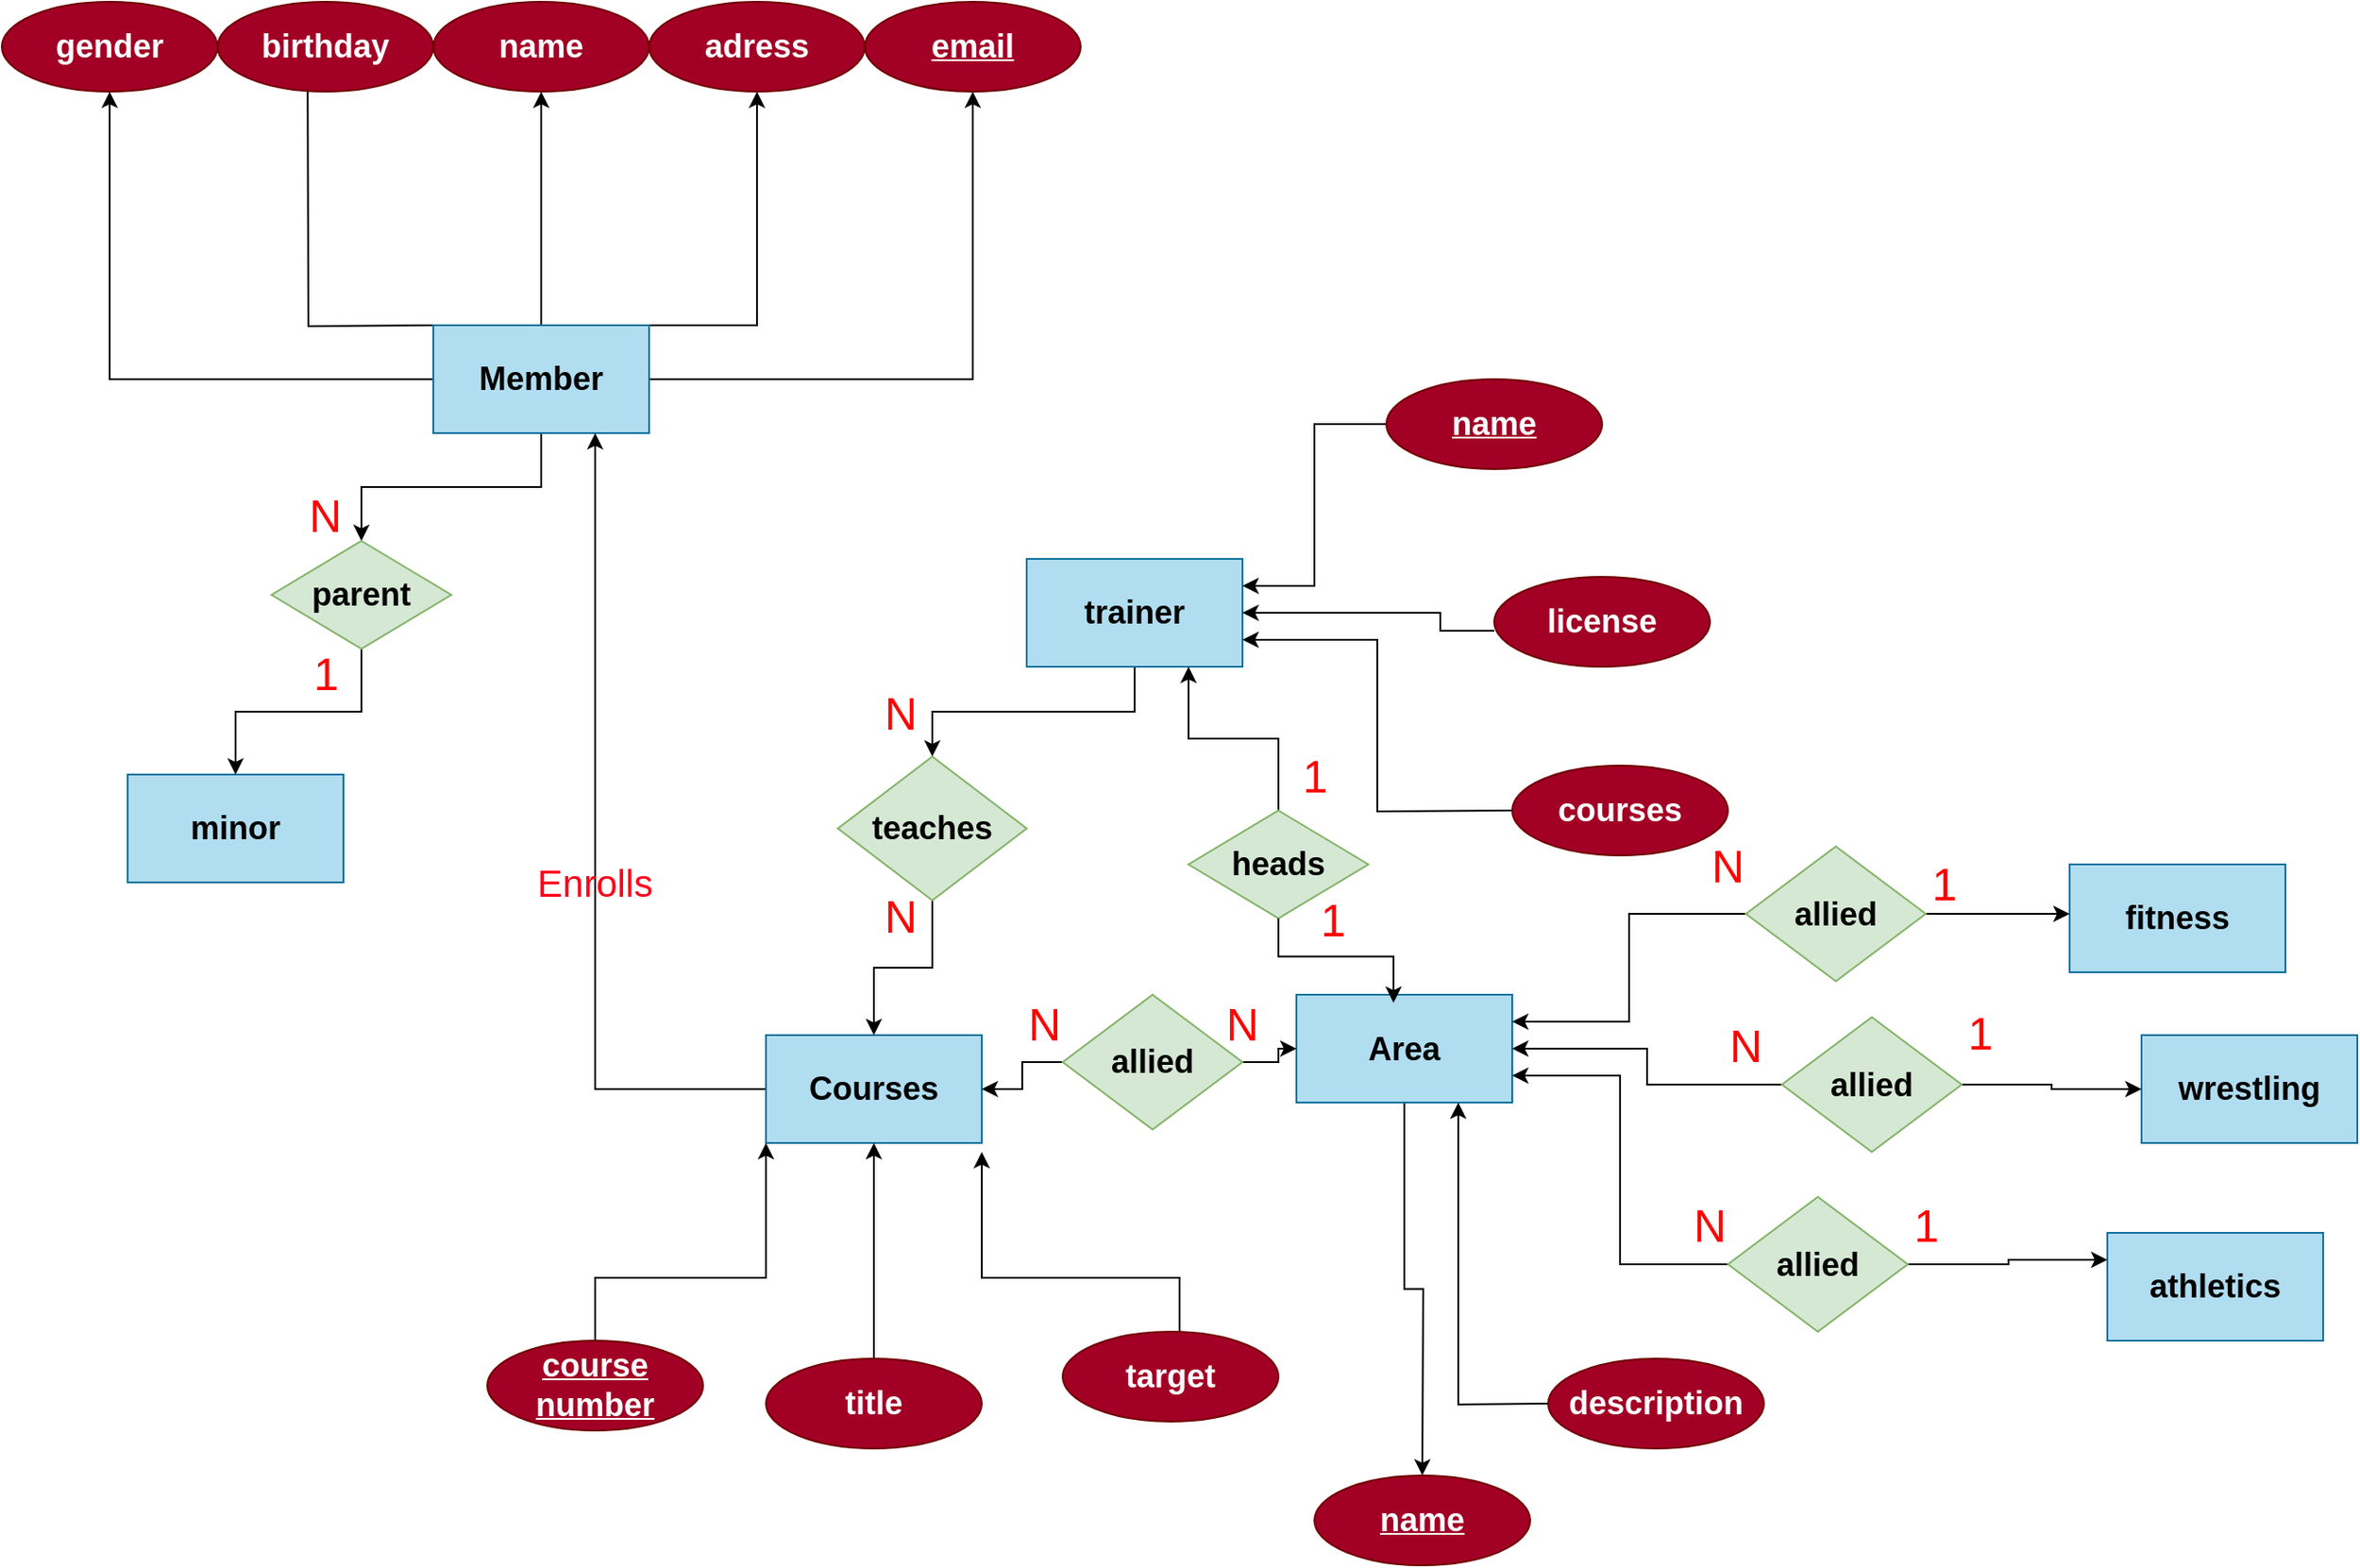 <mxfile version="24.7.16">
  <diagram name="Page-1" id="2KdAhjclU4C4iP0jfp1A">
    <mxGraphModel dx="2049" dy="1106" grid="1" gridSize="10" guides="1" tooltips="1" connect="1" arrows="1" fold="1" page="1" pageScale="1" pageWidth="850" pageHeight="1100" math="0" shadow="0">
      <root>
        <mxCell id="0" />
        <mxCell id="1" parent="0" />
        <mxCell id="M2dyejhgCw-LeY_53g7T-2" style="edgeStyle=orthogonalEdgeStyle;rounded=0;orthogonalLoop=1;jettySize=auto;html=1;" edge="1" parent="1">
          <mxGeometry relative="1" as="geometry">
            <mxPoint x="250" y="190" as="sourcePoint" />
            <mxPoint x="180" y="20" as="targetPoint" />
          </mxGeometry>
        </mxCell>
        <mxCell id="M2dyejhgCw-LeY_53g7T-3" style="edgeStyle=orthogonalEdgeStyle;rounded=0;orthogonalLoop=1;jettySize=auto;html=1;" edge="1" parent="1" source="M2dyejhgCw-LeY_53g7T-7">
          <mxGeometry relative="1" as="geometry">
            <mxPoint x="310" y="60" as="targetPoint" />
          </mxGeometry>
        </mxCell>
        <mxCell id="M2dyejhgCw-LeY_53g7T-4" style="edgeStyle=orthogonalEdgeStyle;rounded=0;orthogonalLoop=1;jettySize=auto;html=1;entryX=0.5;entryY=1;entryDx=0;entryDy=0;" edge="1" parent="1" source="M2dyejhgCw-LeY_53g7T-7" target="M2dyejhgCw-LeY_53g7T-88">
          <mxGeometry relative="1" as="geometry">
            <mxPoint x="440" y="70" as="targetPoint" />
            <Array as="points">
              <mxPoint x="430" y="190" />
            </Array>
          </mxGeometry>
        </mxCell>
        <mxCell id="M2dyejhgCw-LeY_53g7T-5" style="edgeStyle=orthogonalEdgeStyle;rounded=0;orthogonalLoop=1;jettySize=auto;html=1;entryX=0.5;entryY=1;entryDx=0;entryDy=0;" edge="1" parent="1" source="M2dyejhgCw-LeY_53g7T-7" target="M2dyejhgCw-LeY_53g7T-89">
          <mxGeometry relative="1" as="geometry">
            <mxPoint x="580" y="65" as="targetPoint" />
          </mxGeometry>
        </mxCell>
        <mxCell id="M2dyejhgCw-LeY_53g7T-6" style="edgeStyle=orthogonalEdgeStyle;rounded=0;orthogonalLoop=1;jettySize=auto;html=1;entryX=0.5;entryY=0;entryDx=0;entryDy=0;" edge="1" parent="1" source="M2dyejhgCw-LeY_53g7T-7" target="M2dyejhgCw-LeY_53g7T-15">
          <mxGeometry relative="1" as="geometry" />
        </mxCell>
        <mxCell id="M2dyejhgCw-LeY_53g7T-85" style="edgeStyle=orthogonalEdgeStyle;rounded=0;orthogonalLoop=1;jettySize=auto;html=1;exitX=0;exitY=1;exitDx=0;exitDy=0;entryX=0.5;entryY=1;entryDx=0;entryDy=0;" edge="1" parent="1" source="M2dyejhgCw-LeY_53g7T-7" target="M2dyejhgCw-LeY_53g7T-82">
          <mxGeometry relative="1" as="geometry">
            <Array as="points">
              <mxPoint x="250" y="220" />
              <mxPoint x="70" y="220" />
            </Array>
          </mxGeometry>
        </mxCell>
        <mxCell id="M2dyejhgCw-LeY_53g7T-7" value="&lt;h2&gt;Member&lt;/h2&gt;" style="rounded=0;whiteSpace=wrap;html=1;fillColor=#b1ddf0;strokeColor=#10739e;" vertex="1" parent="1">
          <mxGeometry x="250" y="190" width="120" height="60" as="geometry" />
        </mxCell>
        <mxCell id="M2dyejhgCw-LeY_53g7T-13" value="&lt;h2&gt;minor&lt;/h2&gt;" style="rounded=0;whiteSpace=wrap;html=1;fillColor=#b1ddf0;strokeColor=#10739e;" vertex="1" parent="1">
          <mxGeometry x="80" y="440" width="120" height="60" as="geometry" />
        </mxCell>
        <mxCell id="M2dyejhgCw-LeY_53g7T-14" style="edgeStyle=orthogonalEdgeStyle;rounded=0;orthogonalLoop=1;jettySize=auto;html=1;entryX=0.5;entryY=0;entryDx=0;entryDy=0;" edge="1" parent="1" source="M2dyejhgCw-LeY_53g7T-15" target="M2dyejhgCw-LeY_53g7T-13">
          <mxGeometry relative="1" as="geometry" />
        </mxCell>
        <mxCell id="M2dyejhgCw-LeY_53g7T-15" value="&lt;h2&gt;parent&lt;/h2&gt;" style="rhombus;whiteSpace=wrap;html=1;fillColor=#d5e8d4;strokeColor=#82b366;" vertex="1" parent="1">
          <mxGeometry x="160" y="310" width="100" height="60" as="geometry" />
        </mxCell>
        <mxCell id="M2dyejhgCw-LeY_53g7T-16" style="edgeStyle=orthogonalEdgeStyle;rounded=0;orthogonalLoop=1;jettySize=auto;html=1;entryX=0.75;entryY=1;entryDx=0;entryDy=0;" edge="1" parent="1" source="M2dyejhgCw-LeY_53g7T-17" target="M2dyejhgCw-LeY_53g7T-7">
          <mxGeometry relative="1" as="geometry" />
        </mxCell>
        <mxCell id="M2dyejhgCw-LeY_53g7T-17" value="&lt;h2&gt;Courses&lt;/h2&gt;" style="rounded=0;whiteSpace=wrap;html=1;fillColor=#b1ddf0;strokeColor=#10739e;" vertex="1" parent="1">
          <mxGeometry x="435" y="585" width="120" height="60" as="geometry" />
        </mxCell>
        <mxCell id="M2dyejhgCw-LeY_53g7T-18" style="edgeStyle=orthogonalEdgeStyle;rounded=0;orthogonalLoop=1;jettySize=auto;html=1;entryX=0;entryY=1;entryDx=0;entryDy=0;exitX=1;exitY=0.5;exitDx=0;exitDy=0;" edge="1" parent="1" source="M2dyejhgCw-LeY_53g7T-94" target="M2dyejhgCw-LeY_53g7T-17">
          <mxGeometry relative="1" as="geometry">
            <mxPoint x="410" y="755" as="sourcePoint" />
            <Array as="points">
              <mxPoint x="340" y="720" />
              <mxPoint x="435" y="720" />
            </Array>
          </mxGeometry>
        </mxCell>
        <mxCell id="M2dyejhgCw-LeY_53g7T-20" style="edgeStyle=orthogonalEdgeStyle;rounded=0;orthogonalLoop=1;jettySize=auto;html=1;" edge="1" parent="1" target="M2dyejhgCw-LeY_53g7T-17">
          <mxGeometry relative="1" as="geometry">
            <mxPoint x="515" y="770" as="sourcePoint" />
            <Array as="points">
              <mxPoint x="495" y="770" />
            </Array>
          </mxGeometry>
        </mxCell>
        <mxCell id="M2dyejhgCw-LeY_53g7T-22" style="edgeStyle=orthogonalEdgeStyle;rounded=0;orthogonalLoop=1;jettySize=auto;html=1;" edge="1" parent="1">
          <mxGeometry relative="1" as="geometry">
            <Array as="points">
              <mxPoint x="665" y="720" />
              <mxPoint x="555" y="720" />
              <mxPoint x="555" y="655" />
            </Array>
            <mxPoint x="665" y="760" as="sourcePoint" />
            <mxPoint x="555" y="650" as="targetPoint" />
          </mxGeometry>
        </mxCell>
        <mxCell id="M2dyejhgCw-LeY_53g7T-24" style="edgeStyle=orthogonalEdgeStyle;rounded=0;orthogonalLoop=1;jettySize=auto;html=1;entryX=0.5;entryY=0;entryDx=0;entryDy=0;" edge="1" parent="1" source="M2dyejhgCw-LeY_53g7T-25" target="M2dyejhgCw-LeY_53g7T-33">
          <mxGeometry relative="1" as="geometry" />
        </mxCell>
        <mxCell id="M2dyejhgCw-LeY_53g7T-25" value="&lt;h2&gt;trainer&lt;/h2&gt;" style="rounded=0;whiteSpace=wrap;html=1;fillColor=#b1ddf0;strokeColor=#10739e;" vertex="1" parent="1">
          <mxGeometry x="580" y="320" width="120" height="60" as="geometry" />
        </mxCell>
        <mxCell id="M2dyejhgCw-LeY_53g7T-26" style="edgeStyle=orthogonalEdgeStyle;rounded=0;orthogonalLoop=1;jettySize=auto;html=1;entryX=1;entryY=0.25;entryDx=0;entryDy=0;exitX=0;exitY=0.5;exitDx=0;exitDy=0;" edge="1" parent="1" source="M2dyejhgCw-LeY_53g7T-90" target="M2dyejhgCw-LeY_53g7T-25">
          <mxGeometry relative="1" as="geometry">
            <mxPoint x="790" y="240" as="sourcePoint" />
          </mxGeometry>
        </mxCell>
        <mxCell id="M2dyejhgCw-LeY_53g7T-28" style="edgeStyle=orthogonalEdgeStyle;rounded=0;orthogonalLoop=1;jettySize=auto;html=1;entryX=1;entryY=0.5;entryDx=0;entryDy=0;" edge="1" parent="1" target="M2dyejhgCw-LeY_53g7T-25">
          <mxGeometry relative="1" as="geometry">
            <mxPoint x="840" y="360" as="sourcePoint" />
            <Array as="points">
              <mxPoint x="810" y="360" />
              <mxPoint x="810" y="350" />
            </Array>
          </mxGeometry>
        </mxCell>
        <mxCell id="M2dyejhgCw-LeY_53g7T-30" style="edgeStyle=orthogonalEdgeStyle;rounded=0;orthogonalLoop=1;jettySize=auto;html=1;entryX=1;entryY=0.75;entryDx=0;entryDy=0;" edge="1" parent="1" target="M2dyejhgCw-LeY_53g7T-25">
          <mxGeometry relative="1" as="geometry">
            <mxPoint x="850" y="460" as="sourcePoint" />
          </mxGeometry>
        </mxCell>
        <mxCell id="M2dyejhgCw-LeY_53g7T-32" style="edgeStyle=orthogonalEdgeStyle;rounded=0;orthogonalLoop=1;jettySize=auto;html=1;entryX=0.5;entryY=0;entryDx=0;entryDy=0;" edge="1" parent="1" source="M2dyejhgCw-LeY_53g7T-33" target="M2dyejhgCw-LeY_53g7T-17">
          <mxGeometry relative="1" as="geometry" />
        </mxCell>
        <mxCell id="M2dyejhgCw-LeY_53g7T-33" value="&lt;h2&gt;teaches&lt;/h2&gt;" style="rhombus;whiteSpace=wrap;html=1;fillColor=#d5e8d4;strokeColor=#82b366;" vertex="1" parent="1">
          <mxGeometry x="475" y="430" width="105" height="80" as="geometry" />
        </mxCell>
        <mxCell id="M2dyejhgCw-LeY_53g7T-34" style="edgeStyle=orthogonalEdgeStyle;rounded=0;orthogonalLoop=1;jettySize=auto;html=1;entryX=0.5;entryY=0;entryDx=0;entryDy=0;" edge="1" parent="1" source="M2dyejhgCw-LeY_53g7T-35">
          <mxGeometry relative="1" as="geometry">
            <mxPoint x="800" y="830" as="targetPoint" />
          </mxGeometry>
        </mxCell>
        <mxCell id="M2dyejhgCw-LeY_53g7T-35" value="&lt;h2&gt;Area&lt;/h2&gt;" style="rounded=0;whiteSpace=wrap;html=1;fillColor=#b1ddf0;strokeColor=#10739e;" vertex="1" parent="1">
          <mxGeometry x="730" y="562.5" width="120" height="60" as="geometry" />
        </mxCell>
        <mxCell id="M2dyejhgCw-LeY_53g7T-36" value="&lt;h2&gt;fitness&lt;/h2&gt;" style="rounded=0;whiteSpace=wrap;html=1;fillColor=#b1ddf0;strokeColor=#10739e;" vertex="1" parent="1">
          <mxGeometry x="1160" y="490" width="120" height="60" as="geometry" />
        </mxCell>
        <mxCell id="M2dyejhgCw-LeY_53g7T-37" value="&lt;h2&gt;wrestling&lt;/h2&gt;" style="rounded=0;whiteSpace=wrap;html=1;fillColor=#b1ddf0;strokeColor=#10739e;" vertex="1" parent="1">
          <mxGeometry x="1200" y="585" width="120" height="60" as="geometry" />
        </mxCell>
        <mxCell id="M2dyejhgCw-LeY_53g7T-38" value="&lt;h2&gt;athletics&lt;/h2&gt;" style="rounded=0;whiteSpace=wrap;html=1;fillColor=#b1ddf0;strokeColor=#10739e;" vertex="1" parent="1">
          <mxGeometry x="1181" y="695" width="120" height="60" as="geometry" />
        </mxCell>
        <mxCell id="M2dyejhgCw-LeY_53g7T-39" style="edgeStyle=orthogonalEdgeStyle;rounded=0;orthogonalLoop=1;jettySize=auto;html=1;" edge="1" parent="1" source="M2dyejhgCw-LeY_53g7T-41" target="M2dyejhgCw-LeY_53g7T-36">
          <mxGeometry relative="1" as="geometry">
            <Array as="points">
              <mxPoint x="1130" y="518" />
              <mxPoint x="1130" y="518" />
            </Array>
          </mxGeometry>
        </mxCell>
        <mxCell id="M2dyejhgCw-LeY_53g7T-40" style="edgeStyle=orthogonalEdgeStyle;rounded=0;orthogonalLoop=1;jettySize=auto;html=1;entryX=1;entryY=0.25;entryDx=0;entryDy=0;" edge="1" parent="1" source="M2dyejhgCw-LeY_53g7T-41" target="M2dyejhgCw-LeY_53g7T-35">
          <mxGeometry relative="1" as="geometry" />
        </mxCell>
        <mxCell id="M2dyejhgCw-LeY_53g7T-41" value="&lt;h2&gt;allied&lt;/h2&gt;" style="rhombus;whiteSpace=wrap;html=1;fillColor=#d5e8d4;strokeColor=#82b366;" vertex="1" parent="1">
          <mxGeometry x="980" y="480" width="100" height="75" as="geometry" />
        </mxCell>
        <mxCell id="M2dyejhgCw-LeY_53g7T-42" style="edgeStyle=orthogonalEdgeStyle;rounded=0;orthogonalLoop=1;jettySize=auto;html=1;" edge="1" parent="1" source="M2dyejhgCw-LeY_53g7T-44" target="M2dyejhgCw-LeY_53g7T-37">
          <mxGeometry relative="1" as="geometry">
            <Array as="points" />
          </mxGeometry>
        </mxCell>
        <mxCell id="M2dyejhgCw-LeY_53g7T-43" style="edgeStyle=orthogonalEdgeStyle;rounded=0;orthogonalLoop=1;jettySize=auto;html=1;entryX=1;entryY=0.5;entryDx=0;entryDy=0;" edge="1" parent="1" source="M2dyejhgCw-LeY_53g7T-44" target="M2dyejhgCw-LeY_53g7T-35">
          <mxGeometry relative="1" as="geometry" />
        </mxCell>
        <mxCell id="M2dyejhgCw-LeY_53g7T-44" value="&lt;h2&gt;allied&lt;/h2&gt;" style="rhombus;whiteSpace=wrap;html=1;fillColor=#d5e8d4;strokeColor=#82b366;" vertex="1" parent="1">
          <mxGeometry x="1000" y="575" width="100" height="75" as="geometry" />
        </mxCell>
        <mxCell id="M2dyejhgCw-LeY_53g7T-45" style="edgeStyle=orthogonalEdgeStyle;rounded=0;orthogonalLoop=1;jettySize=auto;html=1;" edge="1" parent="1" source="M2dyejhgCw-LeY_53g7T-47" target="M2dyejhgCw-LeY_53g7T-38">
          <mxGeometry relative="1" as="geometry">
            <Array as="points">
              <mxPoint x="1126" y="712" />
              <mxPoint x="1126" y="710" />
            </Array>
          </mxGeometry>
        </mxCell>
        <mxCell id="M2dyejhgCw-LeY_53g7T-46" style="edgeStyle=orthogonalEdgeStyle;rounded=0;orthogonalLoop=1;jettySize=auto;html=1;entryX=1;entryY=0.75;entryDx=0;entryDy=0;" edge="1" parent="1" source="M2dyejhgCw-LeY_53g7T-47" target="M2dyejhgCw-LeY_53g7T-35">
          <mxGeometry relative="1" as="geometry" />
        </mxCell>
        <mxCell id="M2dyejhgCw-LeY_53g7T-47" value="&lt;h2&gt;allied&lt;/h2&gt;" style="rhombus;whiteSpace=wrap;html=1;fillColor=#d5e8d4;strokeColor=#82b366;" vertex="1" parent="1">
          <mxGeometry x="970" y="675" width="100" height="75" as="geometry" />
        </mxCell>
        <mxCell id="M2dyejhgCw-LeY_53g7T-48" style="edgeStyle=orthogonalEdgeStyle;rounded=0;orthogonalLoop=1;jettySize=auto;html=1;" edge="1" parent="1" source="M2dyejhgCw-LeY_53g7T-50" target="M2dyejhgCw-LeY_53g7T-35">
          <mxGeometry relative="1" as="geometry" />
        </mxCell>
        <mxCell id="M2dyejhgCw-LeY_53g7T-49" style="edgeStyle=orthogonalEdgeStyle;rounded=0;orthogonalLoop=1;jettySize=auto;html=1;entryX=1;entryY=0.5;entryDx=0;entryDy=0;" edge="1" parent="1" source="M2dyejhgCw-LeY_53g7T-50" target="M2dyejhgCw-LeY_53g7T-17">
          <mxGeometry relative="1" as="geometry" />
        </mxCell>
        <mxCell id="M2dyejhgCw-LeY_53g7T-50" value="&lt;h2&gt;allied&lt;/h2&gt;" style="rhombus;whiteSpace=wrap;html=1;fillColor=#d5e8d4;strokeColor=#82b366;" vertex="1" parent="1">
          <mxGeometry x="600" y="562.5" width="100" height="75" as="geometry" />
        </mxCell>
        <mxCell id="M2dyejhgCw-LeY_53g7T-52" style="edgeStyle=orthogonalEdgeStyle;rounded=0;orthogonalLoop=1;jettySize=auto;html=1;entryX=0.75;entryY=1;entryDx=0;entryDy=0;" edge="1" parent="1" target="M2dyejhgCw-LeY_53g7T-35">
          <mxGeometry relative="1" as="geometry">
            <mxPoint x="870" y="790" as="sourcePoint" />
          </mxGeometry>
        </mxCell>
        <mxCell id="M2dyejhgCw-LeY_53g7T-54" style="edgeStyle=orthogonalEdgeStyle;rounded=0;orthogonalLoop=1;jettySize=auto;html=1;entryX=0.75;entryY=1;entryDx=0;entryDy=0;" edge="1" parent="1" source="M2dyejhgCw-LeY_53g7T-55" target="M2dyejhgCw-LeY_53g7T-25">
          <mxGeometry relative="1" as="geometry" />
        </mxCell>
        <mxCell id="M2dyejhgCw-LeY_53g7T-55" value="&lt;h2&gt;heads&lt;/h2&gt;" style="rhombus;whiteSpace=wrap;html=1;fillColor=#d5e8d4;strokeColor=#82b366;" vertex="1" parent="1">
          <mxGeometry x="670" y="460" width="100" height="60" as="geometry" />
        </mxCell>
        <mxCell id="M2dyejhgCw-LeY_53g7T-56" style="edgeStyle=orthogonalEdgeStyle;rounded=0;orthogonalLoop=1;jettySize=auto;html=1;entryX=0.45;entryY=0.075;entryDx=0;entryDy=0;entryPerimeter=0;" edge="1" parent="1" source="M2dyejhgCw-LeY_53g7T-55" target="M2dyejhgCw-LeY_53g7T-35">
          <mxGeometry relative="1" as="geometry" />
        </mxCell>
        <mxCell id="M2dyejhgCw-LeY_53g7T-57" value="&lt;font style=&quot;font-size: 25px;&quot;&gt;N&lt;/font&gt;" style="text;html=1;align=center;verticalAlign=middle;whiteSpace=wrap;rounded=0;fontColor=#FF0303;" vertex="1" parent="1">
          <mxGeometry x="160" y="280" width="60" height="30" as="geometry" />
        </mxCell>
        <mxCell id="M2dyejhgCw-LeY_53g7T-58" value="&lt;font color=&quot;#ff0000&quot; style=&quot;font-size: 25px;&quot;&gt;1&lt;/font&gt;" style="text;html=1;align=center;verticalAlign=middle;resizable=0;points=[];autosize=1;strokeColor=none;fillColor=none;" vertex="1" parent="1">
          <mxGeometry x="170" y="363" width="40" height="40" as="geometry" />
        </mxCell>
        <mxCell id="M2dyejhgCw-LeY_53g7T-59" value="&lt;font color=&quot;#ff0000&quot; style=&quot;font-size: 25px;&quot;&gt;1&lt;/font&gt;" style="text;html=1;align=center;verticalAlign=middle;resizable=0;points=[];autosize=1;strokeColor=none;fillColor=none;" vertex="1" parent="1">
          <mxGeometry x="720" y="420" width="40" height="40" as="geometry" />
        </mxCell>
        <mxCell id="M2dyejhgCw-LeY_53g7T-60" value="&lt;font color=&quot;#ff0000&quot; style=&quot;font-size: 25px;&quot;&gt;1&lt;/font&gt;" style="text;html=1;align=center;verticalAlign=middle;resizable=0;points=[];autosize=1;strokeColor=none;fillColor=none;" vertex="1" parent="1">
          <mxGeometry x="730" y="500" width="40" height="40" as="geometry" />
        </mxCell>
        <mxCell id="M2dyejhgCw-LeY_53g7T-61" value="&lt;font style=&quot;font-size: 25px;&quot;&gt;N&lt;/font&gt;" style="text;html=1;align=center;verticalAlign=middle;whiteSpace=wrap;rounded=0;fontColor=#FF0303;" vertex="1" parent="1">
          <mxGeometry x="560" y="562.5" width="60" height="30" as="geometry" />
        </mxCell>
        <mxCell id="M2dyejhgCw-LeY_53g7T-62" value="&lt;font style=&quot;font-size: 25px;&quot;&gt;N&lt;/font&gt;" style="text;html=1;align=center;verticalAlign=middle;whiteSpace=wrap;rounded=0;fontColor=#FF0303;" vertex="1" parent="1">
          <mxGeometry x="670" y="562.5" width="60" height="30" as="geometry" />
        </mxCell>
        <mxCell id="M2dyejhgCw-LeY_53g7T-63" value="&lt;font color=&quot;#ff0000&quot; style=&quot;font-size: 25px;&quot;&gt;1&lt;/font&gt;" style="text;html=1;align=center;verticalAlign=middle;resizable=0;points=[];autosize=1;strokeColor=none;fillColor=none;" vertex="1" parent="1">
          <mxGeometry x="1090" y="562.5" width="40" height="40" as="geometry" />
        </mxCell>
        <mxCell id="M2dyejhgCw-LeY_53g7T-64" value="&lt;font color=&quot;#ff0000&quot; style=&quot;font-size: 25px;&quot;&gt;1&lt;/font&gt;" style="text;html=1;align=center;verticalAlign=middle;resizable=0;points=[];autosize=1;strokeColor=none;fillColor=none;" vertex="1" parent="1">
          <mxGeometry x="1070" y="480" width="40" height="40" as="geometry" />
        </mxCell>
        <mxCell id="M2dyejhgCw-LeY_53g7T-65" value="&lt;font color=&quot;#ff0000&quot; style=&quot;font-size: 25px;&quot;&gt;1&lt;/font&gt;" style="text;html=1;align=center;verticalAlign=middle;resizable=0;points=[];autosize=1;strokeColor=none;fillColor=none;" vertex="1" parent="1">
          <mxGeometry x="1060" y="670" width="40" height="40" as="geometry" />
        </mxCell>
        <mxCell id="M2dyejhgCw-LeY_53g7T-66" value="&lt;font style=&quot;font-size: 25px;&quot;&gt;N&lt;/font&gt;" style="text;html=1;align=center;verticalAlign=middle;whiteSpace=wrap;rounded=0;fontColor=#FF0303;" vertex="1" parent="1">
          <mxGeometry x="940" y="475" width="60" height="30" as="geometry" />
        </mxCell>
        <mxCell id="M2dyejhgCw-LeY_53g7T-67" value="&lt;font style=&quot;font-size: 25px;&quot;&gt;N&lt;/font&gt;" style="text;html=1;align=center;verticalAlign=middle;whiteSpace=wrap;rounded=0;fontColor=#FF0303;" vertex="1" parent="1">
          <mxGeometry x="950" y="575" width="60" height="30" as="geometry" />
        </mxCell>
        <mxCell id="M2dyejhgCw-LeY_53g7T-68" value="&lt;font style=&quot;font-size: 25px;&quot;&gt;N&lt;/font&gt;" style="text;html=1;align=center;verticalAlign=middle;whiteSpace=wrap;rounded=0;fontColor=#FF0303;" vertex="1" parent="1">
          <mxGeometry x="930" y="675" width="60" height="30" as="geometry" />
        </mxCell>
        <mxCell id="M2dyejhgCw-LeY_53g7T-69" value="&lt;font style=&quot;font-size: 25px;&quot;&gt;N&lt;/font&gt;" style="text;html=1;align=center;verticalAlign=middle;whiteSpace=wrap;rounded=0;fontColor=#FF0303;" vertex="1" parent="1">
          <mxGeometry x="480" y="390" width="60" height="30" as="geometry" />
        </mxCell>
        <mxCell id="M2dyejhgCw-LeY_53g7T-70" value="&lt;font style=&quot;font-size: 25px;&quot;&gt;N&lt;/font&gt;" style="text;html=1;align=center;verticalAlign=middle;whiteSpace=wrap;rounded=0;fontColor=#FF0303;" vertex="1" parent="1">
          <mxGeometry x="480" y="502.5" width="60" height="30" as="geometry" />
        </mxCell>
        <mxCell id="M2dyejhgCw-LeY_53g7T-78" value="&lt;font style=&quot;font-size: 21px;&quot;&gt;Enrolls&lt;/font&gt;" style="text;html=1;align=center;verticalAlign=middle;whiteSpace=wrap;rounded=0;fontColor=#FF0019;" vertex="1" parent="1">
          <mxGeometry x="310" y="485" width="60" height="30" as="geometry" />
        </mxCell>
        <mxCell id="M2dyejhgCw-LeY_53g7T-82" value="&lt;h2&gt;gender&lt;br&gt;&lt;/h2&gt;" style="ellipse;whiteSpace=wrap;html=1;fillColor=#a20025;strokeColor=#6F0000;fontColor=#ffffff;" vertex="1" parent="1">
          <mxGeometry x="10" y="10" width="120" height="50" as="geometry" />
        </mxCell>
        <mxCell id="M2dyejhgCw-LeY_53g7T-83" value="&lt;h2&gt;birthday&lt;/h2&gt;" style="ellipse;whiteSpace=wrap;html=1;fillColor=#a20025;strokeColor=#6F0000;fontColor=#ffffff;" vertex="1" parent="1">
          <mxGeometry x="130" y="10" width="120" height="50" as="geometry" />
        </mxCell>
        <mxCell id="M2dyejhgCw-LeY_53g7T-86" value="&lt;h2&gt;name&lt;/h2&gt;" style="ellipse;whiteSpace=wrap;html=1;fillColor=#a20025;strokeColor=#6F0000;fontColor=#ffffff;" vertex="1" parent="1">
          <mxGeometry x="250" y="10" width="120" height="50" as="geometry" />
        </mxCell>
        <mxCell id="M2dyejhgCw-LeY_53g7T-88" value="&lt;h2&gt;adress&lt;/h2&gt;" style="ellipse;whiteSpace=wrap;html=1;fillColor=#a20025;strokeColor=#6F0000;fontColor=#ffffff;" vertex="1" parent="1">
          <mxGeometry x="370" y="10" width="120" height="50" as="geometry" />
        </mxCell>
        <mxCell id="M2dyejhgCw-LeY_53g7T-89" value="&lt;h2&gt;&lt;u&gt;email&lt;/u&gt;&lt;/h2&gt;" style="ellipse;whiteSpace=wrap;html=1;fillColor=#a20025;strokeColor=#6F0000;fontColor=#ffffff;" vertex="1" parent="1">
          <mxGeometry x="490" y="10" width="120" height="50" as="geometry" />
        </mxCell>
        <mxCell id="M2dyejhgCw-LeY_53g7T-90" value="&lt;h2&gt;&lt;u&gt;name&lt;/u&gt;&lt;/h2&gt;" style="ellipse;whiteSpace=wrap;html=1;fillColor=#a20025;strokeColor=#6F0000;fontColor=#ffffff;" vertex="1" parent="1">
          <mxGeometry x="780" y="220" width="120" height="50" as="geometry" />
        </mxCell>
        <mxCell id="M2dyejhgCw-LeY_53g7T-91" value="&lt;h2&gt;license&lt;/h2&gt;" style="ellipse;whiteSpace=wrap;html=1;fillColor=#a20025;strokeColor=#6F0000;fontColor=#ffffff;" vertex="1" parent="1">
          <mxGeometry x="840" y="330" width="120" height="50" as="geometry" />
        </mxCell>
        <mxCell id="M2dyejhgCw-LeY_53g7T-93" value="&lt;h2&gt;courses&lt;br&gt;&lt;/h2&gt;" style="ellipse;whiteSpace=wrap;html=1;fillColor=#a20025;strokeColor=#6F0000;fontColor=#ffffff;" vertex="1" parent="1">
          <mxGeometry x="850" y="435" width="120" height="50" as="geometry" />
        </mxCell>
        <mxCell id="M2dyejhgCw-LeY_53g7T-94" value="&lt;h2&gt;&lt;u&gt;course number&lt;/u&gt;&lt;/h2&gt;" style="ellipse;whiteSpace=wrap;html=1;fillColor=#a20025;strokeColor=#6F0000;fontColor=#ffffff;" vertex="1" parent="1">
          <mxGeometry x="280" y="755" width="120" height="50" as="geometry" />
        </mxCell>
        <mxCell id="M2dyejhgCw-LeY_53g7T-95" value="&lt;h2&gt;title&lt;/h2&gt;" style="ellipse;whiteSpace=wrap;html=1;fillColor=#a20025;strokeColor=#6F0000;fontColor=#ffffff;" vertex="1" parent="1">
          <mxGeometry x="435" y="765" width="120" height="50" as="geometry" />
        </mxCell>
        <mxCell id="M2dyejhgCw-LeY_53g7T-96" value="&lt;h2&gt;target&lt;/h2&gt;" style="ellipse;whiteSpace=wrap;html=1;fillColor=#a20025;strokeColor=#6F0000;fontColor=#ffffff;" vertex="1" parent="1">
          <mxGeometry x="600" y="750" width="120" height="50" as="geometry" />
        </mxCell>
        <mxCell id="M2dyejhgCw-LeY_53g7T-98" value="&lt;h2&gt;&lt;u&gt;name&lt;/u&gt;&lt;/h2&gt;" style="ellipse;whiteSpace=wrap;html=1;fillColor=#a20025;strokeColor=#6F0000;fontColor=#ffffff;" vertex="1" parent="1">
          <mxGeometry x="740" y="830" width="120" height="50" as="geometry" />
        </mxCell>
        <mxCell id="M2dyejhgCw-LeY_53g7T-99" value="&lt;h2&gt;description&lt;/h2&gt;" style="ellipse;whiteSpace=wrap;html=1;fillColor=#a20025;strokeColor=#6F0000;fontColor=#ffffff;" vertex="1" parent="1">
          <mxGeometry x="870" y="765" width="120" height="50" as="geometry" />
        </mxCell>
      </root>
    </mxGraphModel>
  </diagram>
</mxfile>
